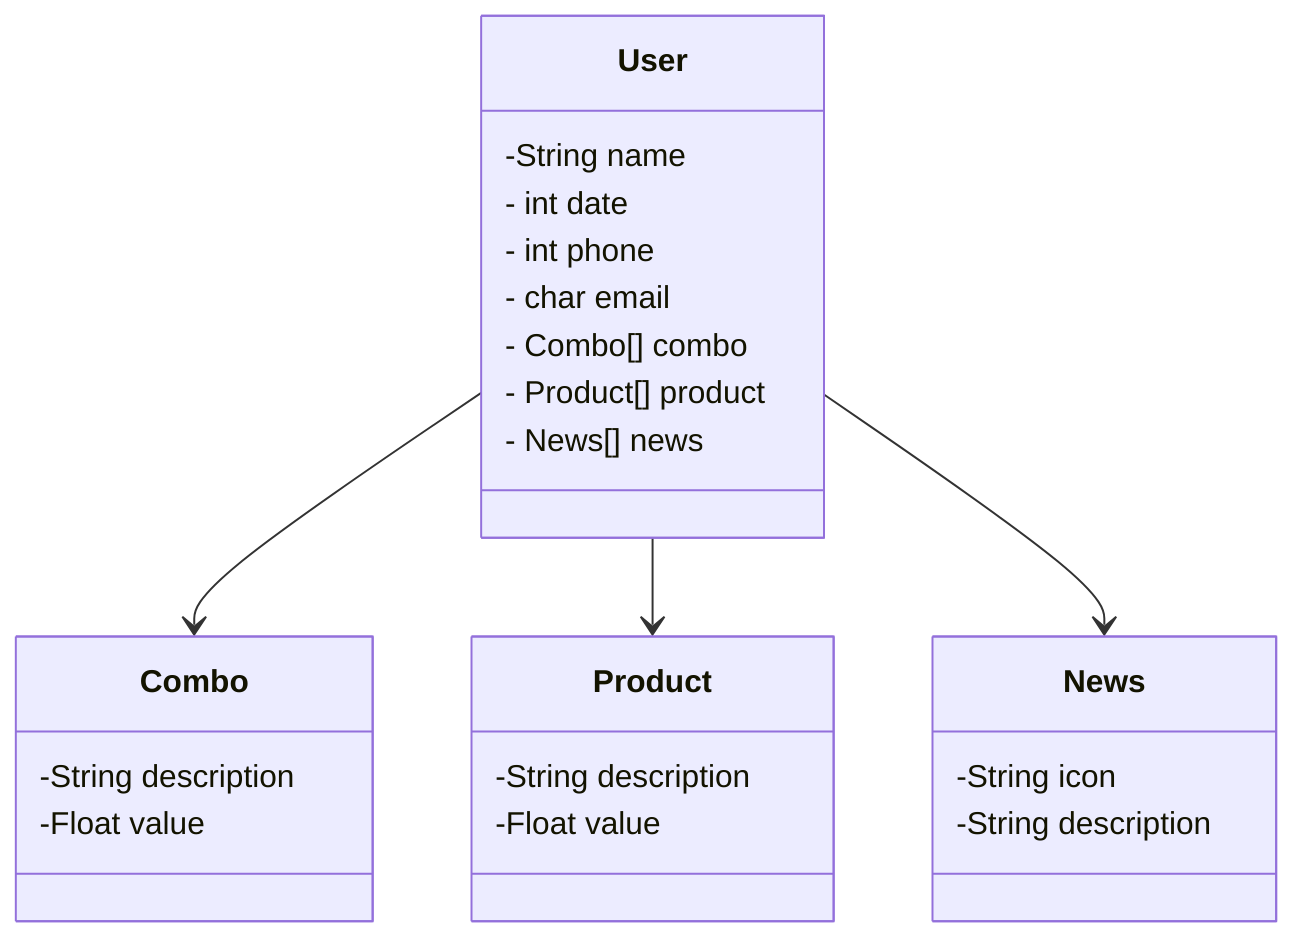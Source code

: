 classDiagram

class User { 
    -String name 
    - int date
    - int phone
    - char email
    - Combo[] combo
    - Product[] product
    - News[] news  
}

class Combo {
    -String description
    -Float value
}

class Product {
    -String description
    -Float value
}

class News {
    -String icon
    -String description
}


User--> Combo
User --> Product
User --> News
